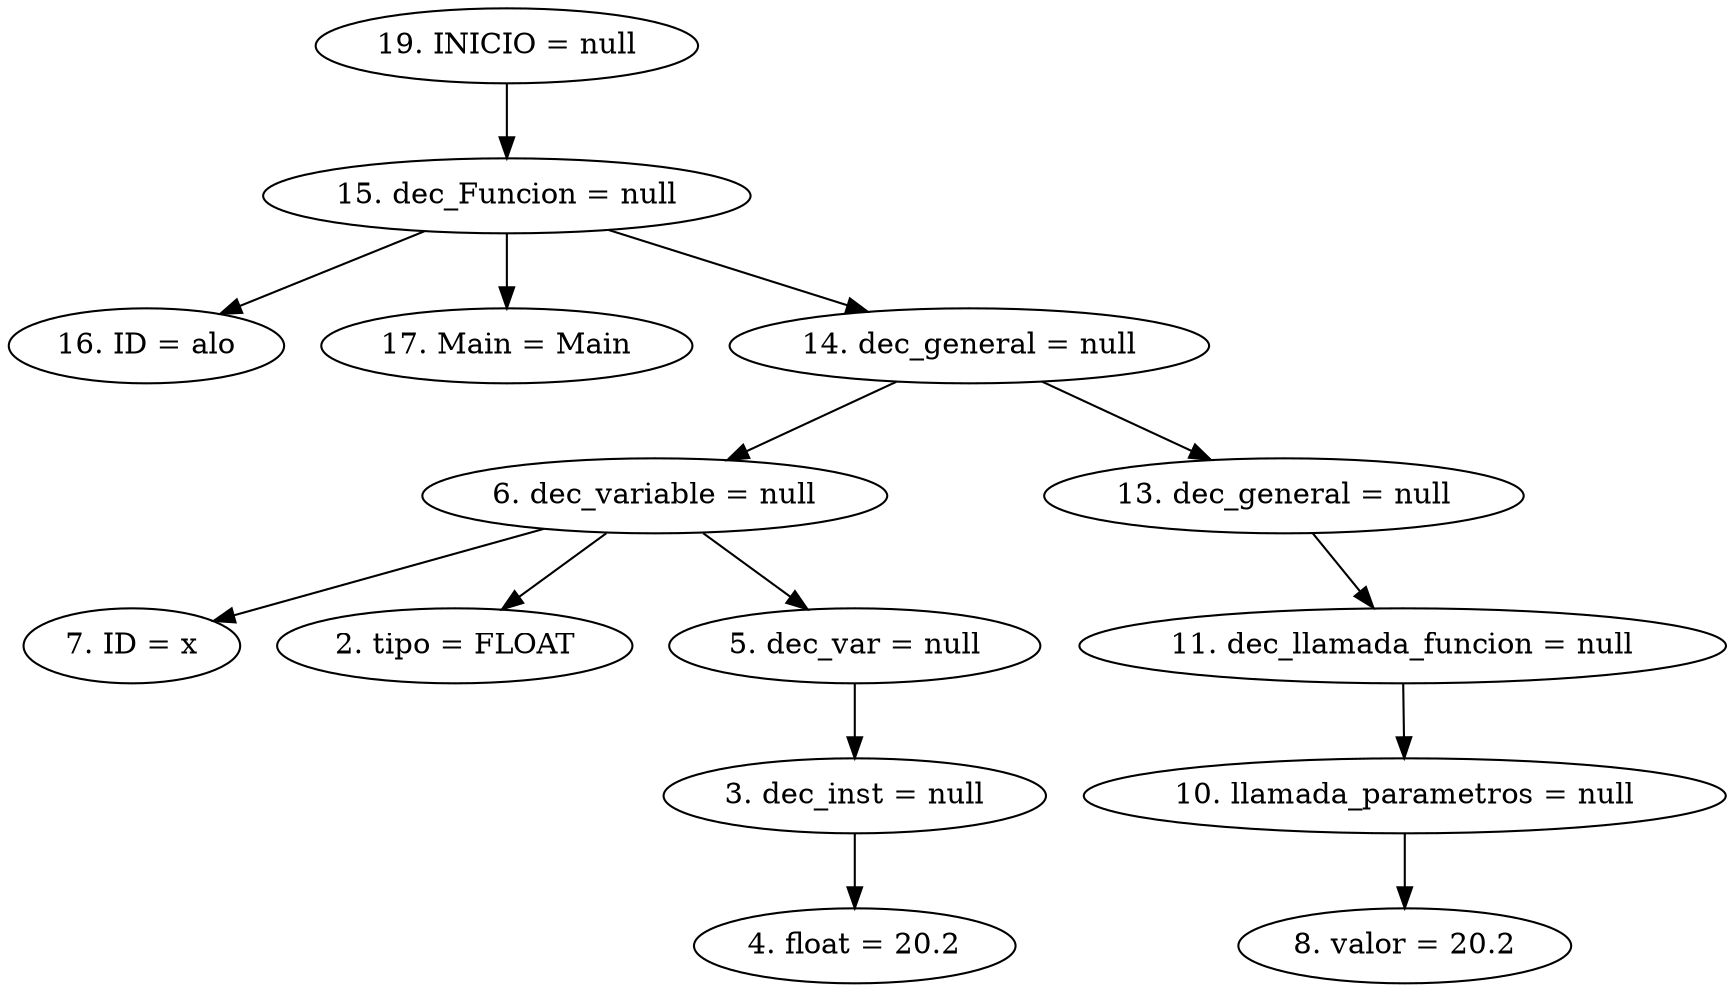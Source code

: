digraph G {
"19. INICIO = null"->"15. dec_Funcion = null"
"15. dec_Funcion = null"->"16. ID = alo"
"15. dec_Funcion = null"->"17. Main = Main"
"15. dec_Funcion = null"->"14. dec_general = null"
"14. dec_general = null"->"6. dec_variable = null"
"6. dec_variable = null"->"7. ID = x"
"6. dec_variable = null"->"2. tipo = FLOAT"
"6. dec_variable = null"->"5. dec_var = null"
"5. dec_var = null"->"3. dec_inst = null"
"3. dec_inst = null"->"4. float = 20.2"
"14. dec_general = null"->"13. dec_general = null"
"13. dec_general = null"->"11. dec_llamada_funcion = null"
"11. dec_llamada_funcion = null"->"10. llamada_parametros = null"
"10. llamada_parametros = null"->"8. valor = 20.2"


}
